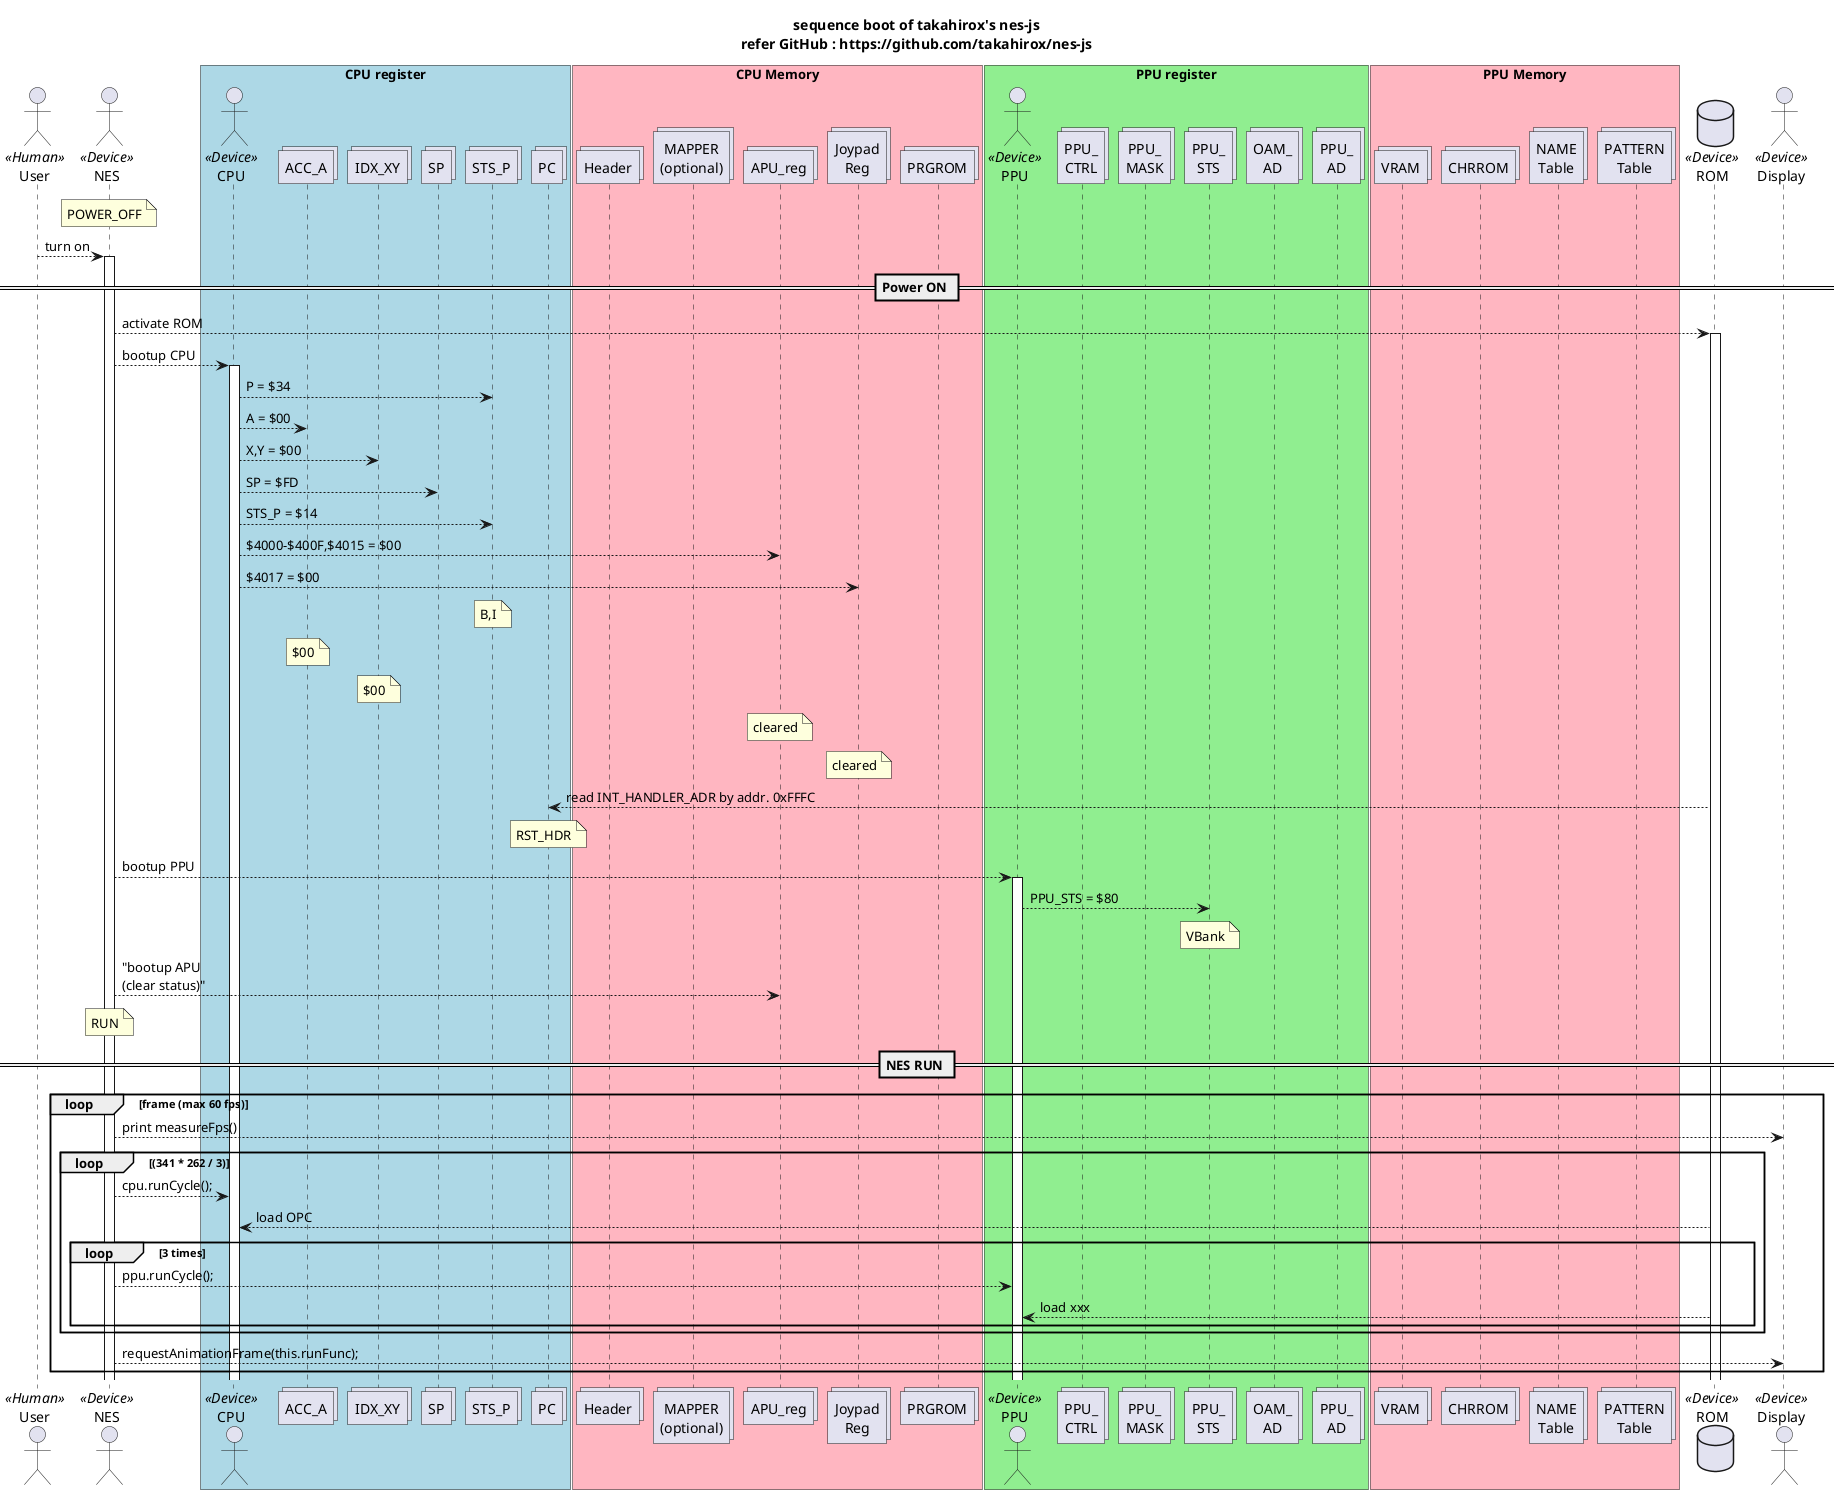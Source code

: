 @startuml

Title 
sequence boot of takahirox's nes-js
refer GitHub : https://github.com/takahirox/nes-js
end Title


actor User << Human >>
actor NES << Device >>
box "CPU register" #LightBlue
        actor CPU << Device >>
        collections ACC_A
        collections IDX_XY
        collections SP
        collections STS_P
        collections PC
end box
box "CPU Memory" #LightPink
        collections Header
        collections "MAPPER\n(optional)"
        collections "APU_reg"
        collections "Joypad\nReg"
        collections PRGROM
end box
box "PPU register" #LightGreen
        actor PPU << Device >>
        collections "PPU_\nCTRL"
        collections "PPU_\nMASK"
        collections "PPU_\nSTS"
        collections "OAM_\nAD"
        collections "PPU_\nAD"
end box
box "PPU Memory" #LightPink
        collections VRAM
        collections CHRROM
        collections "NAME\nTable"
        collections "PATTERN\nTable"
end box
database ROM <<Device>>
actor Display <<Device>>

note over NES : POWER_OFF
User --> NES : turn on
activate NES

== Power ON ==
NES --> ROM : activate ROM
activate ROM

NES --> CPU : bootup CPU
activate CPU
CPU-->STS_P : P = $34
CPU-->ACC_A : A = $00
CPU-->IDX_XY : X,Y = $00
CPU-->SP : SP = $FD
CPU-->STS_P : STS_P = $14
CPU-->"APU_reg": $4000-$400F,$4015 = $00
CPU-->"Joypad\nReg" : $4017 = $00
note over STS_P : B,I
note over ACC_A : $00
note over IDX_XY : $00

note over "APU_reg" : cleared
note over "Joypad\nReg" : cleared

PC<--ROM : read INT_HANDLER_ADR by addr. 0xFFFC
note over PC : RST_HDR


NES --> PPU : bootup PPU
activate PPU
PPU --> "PPU_\nSTS" : PPU_STS = $80
note over "PPU_\nSTS" : VBank

NES --> APU_reg : "bootup APU\n(clear status)"

note over NES : RUN

== NES RUN ==

loop frame (max 60 fps)
	NES --> Display : print measureFps()
	loop (341 * 262 / 3)
    	NES --> CPU : cpu.runCycle();
    	CPU <-- ROM : load OPC
        loop 3 times
        	NES --> PPU : ppu.runCycle();
	        PPU <-- ROM : load xxx
        end
    end
    NES --> Display : requestAnimationFrame(this.runFunc);
end


@enduml